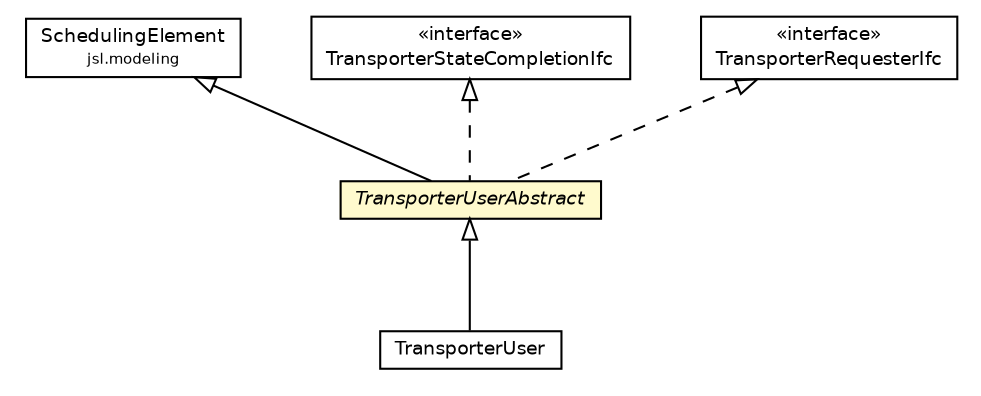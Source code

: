 #!/usr/local/bin/dot
#
# Class diagram 
# Generated by UMLGraph version 5.4 (http://www.umlgraph.org/)
#

digraph G {
	edge [fontname="Helvetica",fontsize=10,labelfontname="Helvetica",labelfontsize=10];
	node [fontname="Helvetica",fontsize=10,shape=plaintext];
	nodesep=0.25;
	ranksep=0.5;
	// jsl.modeling.SchedulingElement
	c227567 [label=<<table title="jsl.modeling.SchedulingElement" border="0" cellborder="1" cellspacing="0" cellpadding="2" port="p" href="../../../SchedulingElement.html">
		<tr><td><table border="0" cellspacing="0" cellpadding="1">
<tr><td align="center" balign="center"> SchedulingElement </td></tr>
<tr><td align="center" balign="center"><font point-size="7.0"> jsl.modeling </font></td></tr>
		</table></td></tr>
		</table>>, URL="../../../SchedulingElement.html", fontname="Helvetica", fontcolor="black", fontsize=9.0];
	// jsl.modeling.elements.spatial.transporter.TransporterUserAbstract
	c227762 [label=<<table title="jsl.modeling.elements.spatial.transporter.TransporterUserAbstract" border="0" cellborder="1" cellspacing="0" cellpadding="2" port="p" bgcolor="lemonChiffon" href="./TransporterUserAbstract.html">
		<tr><td><table border="0" cellspacing="0" cellpadding="1">
<tr><td align="center" balign="center"><font face="Helvetica-Oblique"> TransporterUserAbstract </font></td></tr>
		</table></td></tr>
		</table>>, URL="./TransporterUserAbstract.html", fontname="Helvetica", fontcolor="black", fontsize=9.0];
	// jsl.modeling.elements.spatial.transporter.TransporterUser
	c227763 [label=<<table title="jsl.modeling.elements.spatial.transporter.TransporterUser" border="0" cellborder="1" cellspacing="0" cellpadding="2" port="p" href="./TransporterUser.html">
		<tr><td><table border="0" cellspacing="0" cellpadding="1">
<tr><td align="center" balign="center"> TransporterUser </td></tr>
		</table></td></tr>
		</table>>, URL="./TransporterUser.html", fontname="Helvetica", fontcolor="black", fontsize=9.0];
	// jsl.modeling.elements.spatial.transporter.TransporterStateCompletionIfc
	c227764 [label=<<table title="jsl.modeling.elements.spatial.transporter.TransporterStateCompletionIfc" border="0" cellborder="1" cellspacing="0" cellpadding="2" port="p" href="./TransporterStateCompletionIfc.html">
		<tr><td><table border="0" cellspacing="0" cellpadding="1">
<tr><td align="center" balign="center"> &#171;interface&#187; </td></tr>
<tr><td align="center" balign="center"> TransporterStateCompletionIfc </td></tr>
		</table></td></tr>
		</table>>, URL="./TransporterStateCompletionIfc.html", fontname="Helvetica", fontcolor="black", fontsize=9.0];
	// jsl.modeling.elements.spatial.transporter.TransporterRequesterIfc
	c227767 [label=<<table title="jsl.modeling.elements.spatial.transporter.TransporterRequesterIfc" border="0" cellborder="1" cellspacing="0" cellpadding="2" port="p" href="./TransporterRequesterIfc.html">
		<tr><td><table border="0" cellspacing="0" cellpadding="1">
<tr><td align="center" balign="center"> &#171;interface&#187; </td></tr>
<tr><td align="center" balign="center"> TransporterRequesterIfc </td></tr>
		</table></td></tr>
		</table>>, URL="./TransporterRequesterIfc.html", fontname="Helvetica", fontcolor="black", fontsize=9.0];
	//jsl.modeling.elements.spatial.transporter.TransporterUserAbstract extends jsl.modeling.SchedulingElement
	c227567:p -> c227762:p [dir=back,arrowtail=empty];
	//jsl.modeling.elements.spatial.transporter.TransporterUserAbstract implements jsl.modeling.elements.spatial.transporter.TransporterRequesterIfc
	c227767:p -> c227762:p [dir=back,arrowtail=empty,style=dashed];
	//jsl.modeling.elements.spatial.transporter.TransporterUserAbstract implements jsl.modeling.elements.spatial.transporter.TransporterStateCompletionIfc
	c227764:p -> c227762:p [dir=back,arrowtail=empty,style=dashed];
	//jsl.modeling.elements.spatial.transporter.TransporterUser extends jsl.modeling.elements.spatial.transporter.TransporterUserAbstract
	c227762:p -> c227763:p [dir=back,arrowtail=empty];
}

